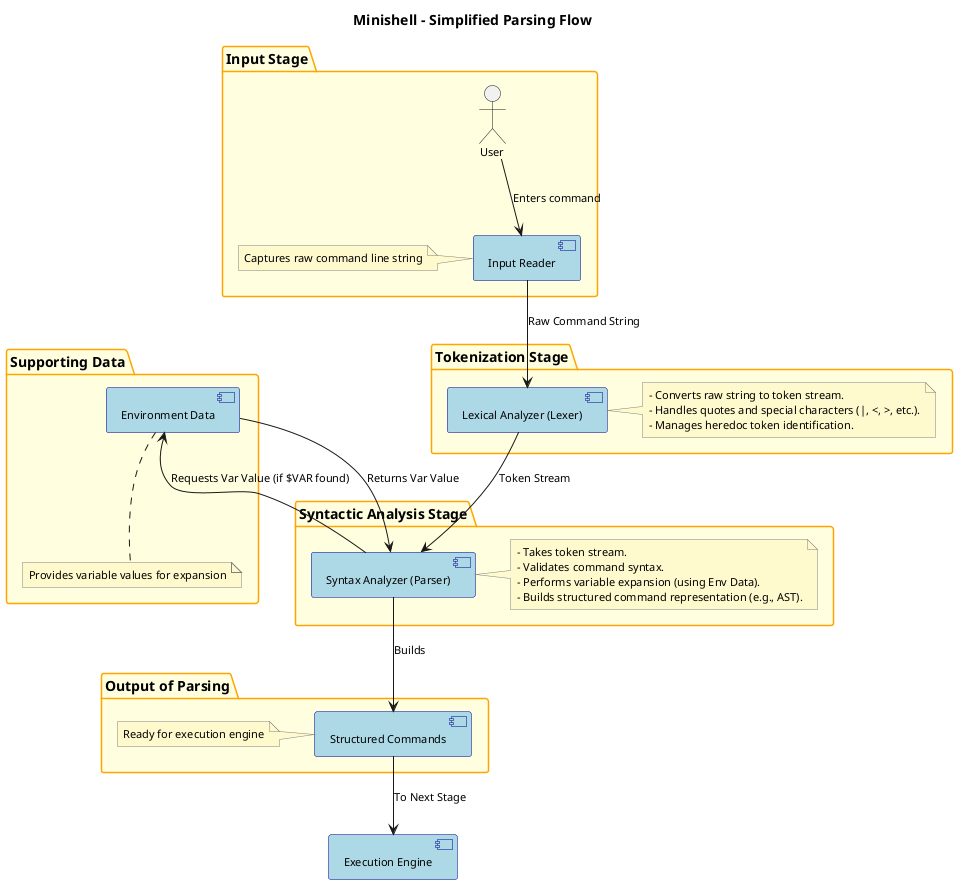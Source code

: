 @startuml Minishell_Parsing_Flow_Simple

!pragma linetype ortho

skinparam backgroundColor White
skinparam defaultFontName Arial
skinparam defaultFontSize 11

skinparam package {
    BackgroundColor LightYellow
    BorderColor Orange
    FontSize 14
}

skinparam component {
    BackgroundColor LightBlue
    BorderColor DarkBlue
}

skinparam note {
    BackgroundColor LemonChiffon
    BorderColor Gray
}

title Minishell - Simplified Parsing Flow

' --- Core Stages ---

package "Input Stage" {
    actor User
    component [Input Reader] as InputReader
    note left of InputReader : Captures raw command line string
}

package "Tokenization Stage" {
    component [Lexical Analyzer (Lexer)] as Lexer
    note right of Lexer
        - Converts raw string to token stream.
        - Handles quotes and special characters (|, <, >, etc.).
        - Manages heredoc token identification.
    end note
}

package "Syntactic Analysis Stage" {
    component [Syntax Analyzer (Parser)] as Parser
    note right of Parser
        - Takes token stream.
        - Validates command syntax.
        - Performs variable expansion (using Env Data).
        - Builds structured command representation (e.g., AST).
    end note
}

package "Supporting Data" {
    component [Environment Data] as EnvData
    note bottom of EnvData: Provides variable values for expansion
}

package "Output of Parsing" {
    component [Structured Commands] as StructuredCommands
    note left of StructuredCommands : Ready for execution engine
}

' --- Simplified Flow ---

User --> InputReader : "Enters command"
InputReader --> Lexer : "Raw Command String"

Lexer --> Parser : "Token Stream"

Parser -> EnvData : "Requests Var Value (if $VAR found)"
EnvData --> Parser : "Returns Var Value"

Parser --> StructuredCommands : "Builds"

StructuredCommands --> [Execution Engine] : "To Next Stage"

@enduml
